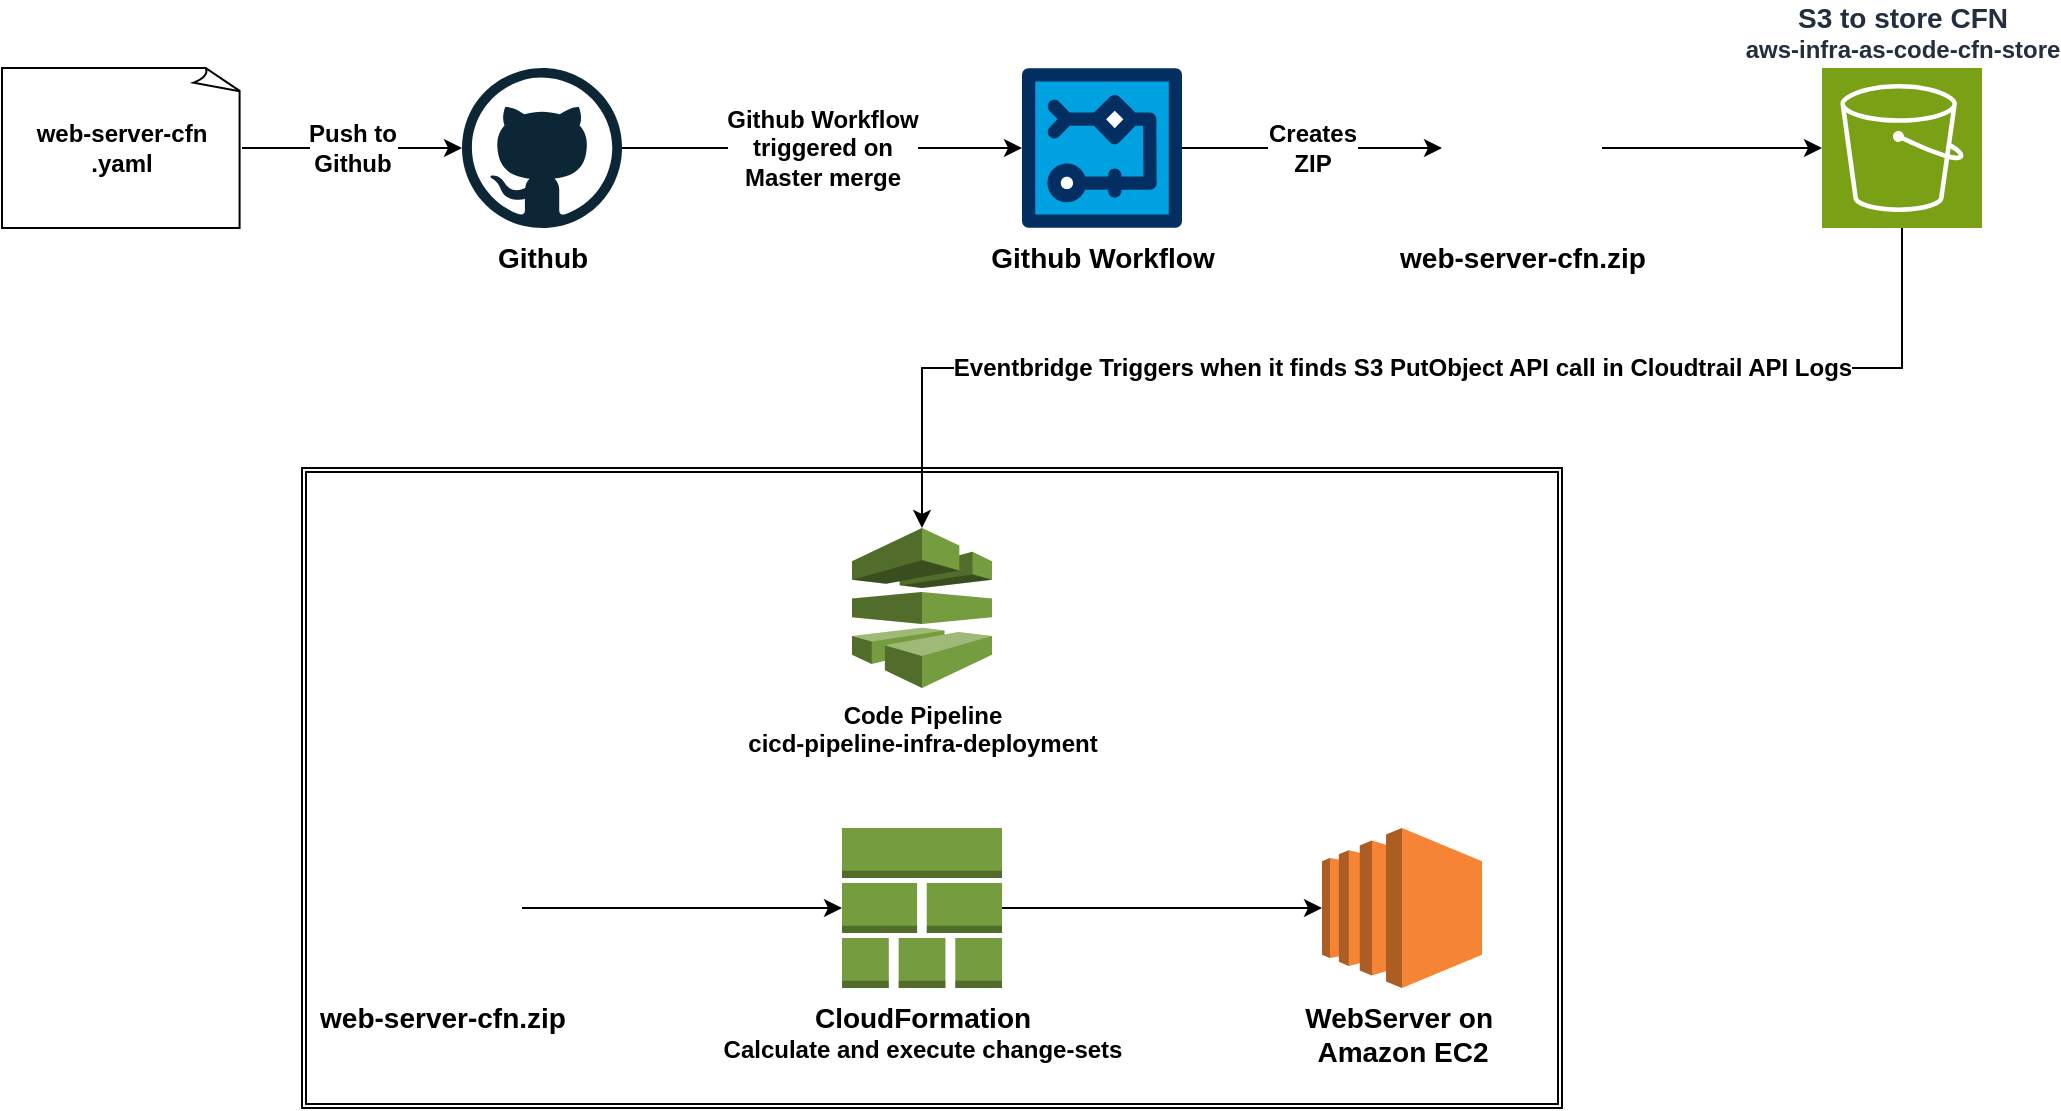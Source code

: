 <mxfile version="24.2.2" type="device">
  <diagram name="Page-1" id="jx741WVj_RJFd6O5MR8i">
    <mxGraphModel dx="2412" dy="810" grid="1" gridSize="10" guides="1" tooltips="1" connect="1" arrows="1" fold="1" page="1" pageScale="1" pageWidth="850" pageHeight="1100" math="0" shadow="0">
      <root>
        <mxCell id="0" />
        <mxCell id="1" parent="0" />
        <mxCell id="x_3VOnPhglZwVYIp-Xem-1" value="&lt;b&gt;&lt;font style=&quot;font-size: 14px;&quot;&gt;S3 to store CFN&lt;br&gt;&lt;/font&gt;aws-infra-as-code-cfn-store&lt;/b&gt;" style="sketch=0;points=[[0,0,0],[0.25,0,0],[0.5,0,0],[0.75,0,0],[1,0,0],[0,1,0],[0.25,1,0],[0.5,1,0],[0.75,1,0],[1,1,0],[0,0.25,0],[0,0.5,0],[0,0.75,0],[1,0.25,0],[1,0.5,0],[1,0.75,0]];outlineConnect=0;fontColor=#232F3E;fillColor=#7AA116;strokeColor=#ffffff;dashed=0;verticalLabelPosition=top;verticalAlign=bottom;align=center;html=1;fontSize=12;fontStyle=0;aspect=fixed;shape=mxgraph.aws4.resourceIcon;resIcon=mxgraph.aws4.s3;labelPosition=center;" parent="1" vertex="1">
          <mxGeometry x="280" y="120" width="80" height="80" as="geometry" />
        </mxCell>
        <mxCell id="x_3VOnPhglZwVYIp-Xem-5" value="&lt;font style=&quot;font-size: 14px;&quot;&gt;&lt;b&gt;web-server-cfn.zip&lt;/b&gt;&lt;/font&gt;" style="shape=image;verticalAlign=top;verticalLabelPosition=bottom;labelBackgroundColor=#ffffff;imageAspect=0;aspect=fixed;image=https://cdn4.iconfinder.com/data/icons/file-extension-names-vol-8/512/2-128.png;html=1;" parent="1" vertex="1">
          <mxGeometry x="90" y="120" width="80" height="80" as="geometry" />
        </mxCell>
        <mxCell id="x_3VOnPhglZwVYIp-Xem-7" style="edgeStyle=orthogonalEdgeStyle;rounded=0;orthogonalLoop=1;jettySize=auto;html=1;entryX=0;entryY=0.5;entryDx=0;entryDy=0;entryPerimeter=0;" parent="1" source="x_3VOnPhglZwVYIp-Xem-5" target="x_3VOnPhglZwVYIp-Xem-1" edge="1">
          <mxGeometry relative="1" as="geometry" />
        </mxCell>
        <mxCell id="x_3VOnPhglZwVYIp-Xem-8" value="&lt;font style=&quot;font-size: 12px;&quot;&gt;&lt;b&gt;Push to&lt;br&gt;Github&lt;/b&gt;&lt;/font&gt;" style="edgeStyle=orthogonalEdgeStyle;rounded=0;orthogonalLoop=1;jettySize=auto;html=1;" parent="1" source="x_3VOnPhglZwVYIp-Xem-9" target="x_3VOnPhglZwVYIp-Xem-11" edge="1">
          <mxGeometry relative="1" as="geometry" />
        </mxCell>
        <mxCell id="x_3VOnPhglZwVYIp-Xem-9" value="&lt;b&gt;web-server-cfn&lt;/b&gt;&lt;br&gt;&lt;div&gt;&lt;b&gt;.yaml&lt;/b&gt;&lt;/div&gt;" style="whiteSpace=wrap;html=1;shape=mxgraph.basic.document" parent="1" vertex="1">
          <mxGeometry x="-630" y="120" width="120" height="80" as="geometry" />
        </mxCell>
        <mxCell id="x_3VOnPhglZwVYIp-Xem-10" value="&lt;font style=&quot;font-size: 12px;&quot;&gt;&lt;b&gt;Github Workflow&lt;br&gt;triggered on&lt;br&gt;Master merge&lt;/b&gt;&lt;/font&gt;" style="edgeStyle=orthogonalEdgeStyle;rounded=0;orthogonalLoop=1;jettySize=auto;html=1;" parent="1" source="x_3VOnPhglZwVYIp-Xem-11" target="x_3VOnPhglZwVYIp-Xem-12" edge="1">
          <mxGeometry relative="1" as="geometry" />
        </mxCell>
        <mxCell id="x_3VOnPhglZwVYIp-Xem-11" value="&lt;font style=&quot;font-size: 14px;&quot;&gt;&lt;b&gt;Github&lt;/b&gt;&lt;/font&gt;" style="dashed=0;outlineConnect=0;html=1;align=center;labelPosition=center;verticalLabelPosition=bottom;verticalAlign=top;shape=mxgraph.weblogos.github" parent="1" vertex="1">
          <mxGeometry x="-400" y="120" width="80" height="80" as="geometry" />
        </mxCell>
        <mxCell id="x_3VOnPhglZwVYIp-Xem-13" value="&lt;font style=&quot;font-size: 12px;&quot;&gt;&lt;b&gt;Creates&lt;br&gt;ZIP&lt;/b&gt;&lt;/font&gt;" style="edgeStyle=orthogonalEdgeStyle;rounded=0;orthogonalLoop=1;jettySize=auto;html=1;entryX=0;entryY=0.5;entryDx=0;entryDy=0;" parent="1" source="x_3VOnPhglZwVYIp-Xem-12" target="x_3VOnPhglZwVYIp-Xem-5" edge="1">
          <mxGeometry relative="1" as="geometry" />
        </mxCell>
        <mxCell id="x_3VOnPhglZwVYIp-Xem-12" value="&lt;font style=&quot;font-size: 14px;&quot;&gt;&lt;b&gt;Github Workflow&lt;/b&gt;&lt;/font&gt;" style="verticalLabelPosition=bottom;aspect=fixed;html=1;shape=mxgraph.salesforce.workflow;labelPosition=center;align=center;verticalAlign=top;" parent="1" vertex="1">
          <mxGeometry x="-120" y="120" width="80" height="80" as="geometry" />
        </mxCell>
        <mxCell id="DUiVhxo9N7wB14-M10A0-2" value="" style="shape=ext;double=1;rounded=0;whiteSpace=wrap;html=1;" vertex="1" parent="1">
          <mxGeometry x="-480" y="320" width="630" height="320" as="geometry" />
        </mxCell>
        <mxCell id="DUiVhxo9N7wB14-M10A0-3" value="&lt;b&gt;Code Pipeline&lt;br&gt;cicd-pipeline-infra-deployment&lt;/b&gt;" style="outlineConnect=0;dashed=0;verticalLabelPosition=bottom;verticalAlign=top;align=center;html=1;shape=mxgraph.aws3.codepipeline;fillColor=#759C3E;gradientColor=none;" vertex="1" parent="1">
          <mxGeometry x="-205" y="350" width="70" height="80" as="geometry" />
        </mxCell>
        <mxCell id="DUiVhxo9N7wB14-M10A0-4" value="&lt;font style=&quot;font-size: 12px;&quot;&gt;&lt;b&gt;Eventbridge Triggers when it finds S3 PutObject API call in Cloudtrail API Logs&lt;/b&gt;&lt;/font&gt;" style="edgeStyle=orthogonalEdgeStyle;rounded=0;orthogonalLoop=1;jettySize=auto;html=1;entryX=0.5;entryY=0;entryDx=0;entryDy=0;entryPerimeter=0;" edge="1" parent="1" source="x_3VOnPhglZwVYIp-Xem-1" target="DUiVhxo9N7wB14-M10A0-3">
          <mxGeometry relative="1" as="geometry">
            <Array as="points">
              <mxPoint x="320" y="270" />
              <mxPoint x="-170" y="270" />
            </Array>
          </mxGeometry>
        </mxCell>
        <mxCell id="DUiVhxo9N7wB14-M10A0-6" value="&lt;font style=&quot;font-size: 14px;&quot;&gt;&lt;b&gt;web-server-cfn.zip&lt;/b&gt;&lt;/font&gt;" style="shape=image;verticalAlign=top;verticalLabelPosition=bottom;labelBackgroundColor=#ffffff;imageAspect=0;aspect=fixed;image=https://cdn4.iconfinder.com/data/icons/file-extension-names-vol-8/512/2-128.png;html=1;" vertex="1" parent="1">
          <mxGeometry x="-450" y="500" width="80" height="80" as="geometry" />
        </mxCell>
        <mxCell id="DUiVhxo9N7wB14-M10A0-10" style="edgeStyle=orthogonalEdgeStyle;rounded=0;orthogonalLoop=1;jettySize=auto;html=1;" edge="1" parent="1" source="DUiVhxo9N7wB14-M10A0-7" target="DUiVhxo9N7wB14-M10A0-9">
          <mxGeometry relative="1" as="geometry" />
        </mxCell>
        <mxCell id="DUiVhxo9N7wB14-M10A0-7" value="&lt;font style=&quot;font-size: 14px;&quot;&gt;&lt;b&gt;CloudFormation&lt;/b&gt;&lt;/font&gt;&lt;div&gt;&lt;font style=&quot;font-size: 12px;&quot;&gt;&lt;b style=&quot;&quot;&gt;Calculate and execute change-sets&lt;/b&gt;&lt;/font&gt;&lt;/div&gt;" style="outlineConnect=0;dashed=0;verticalLabelPosition=bottom;verticalAlign=top;align=center;html=1;shape=mxgraph.aws3.stack_aws_cloudformation;fillColor=#759C3E;gradientColor=none;" vertex="1" parent="1">
          <mxGeometry x="-210" y="500" width="80" height="80" as="geometry" />
        </mxCell>
        <mxCell id="DUiVhxo9N7wB14-M10A0-8" style="edgeStyle=orthogonalEdgeStyle;rounded=0;orthogonalLoop=1;jettySize=auto;html=1;entryX=0;entryY=0.5;entryDx=0;entryDy=0;entryPerimeter=0;" edge="1" parent="1" source="DUiVhxo9N7wB14-M10A0-6" target="DUiVhxo9N7wB14-M10A0-7">
          <mxGeometry relative="1" as="geometry" />
        </mxCell>
        <mxCell id="DUiVhxo9N7wB14-M10A0-9" value="&lt;font style=&quot;font-size: 14px;&quot;&gt;&lt;b&gt;WebServer on&amp;nbsp;&lt;/b&gt;&lt;/font&gt;&lt;div&gt;&lt;font style=&quot;font-size: 14px;&quot;&gt;&lt;b&gt;Amazon EC2&lt;/b&gt;&lt;/font&gt;&lt;/div&gt;" style="outlineConnect=0;dashed=0;verticalLabelPosition=bottom;verticalAlign=top;align=center;html=1;shape=mxgraph.aws3.ec2;fillColor=#F58534;gradientColor=none;" vertex="1" parent="1">
          <mxGeometry x="30" y="500" width="80" height="80" as="geometry" />
        </mxCell>
      </root>
    </mxGraphModel>
  </diagram>
</mxfile>
